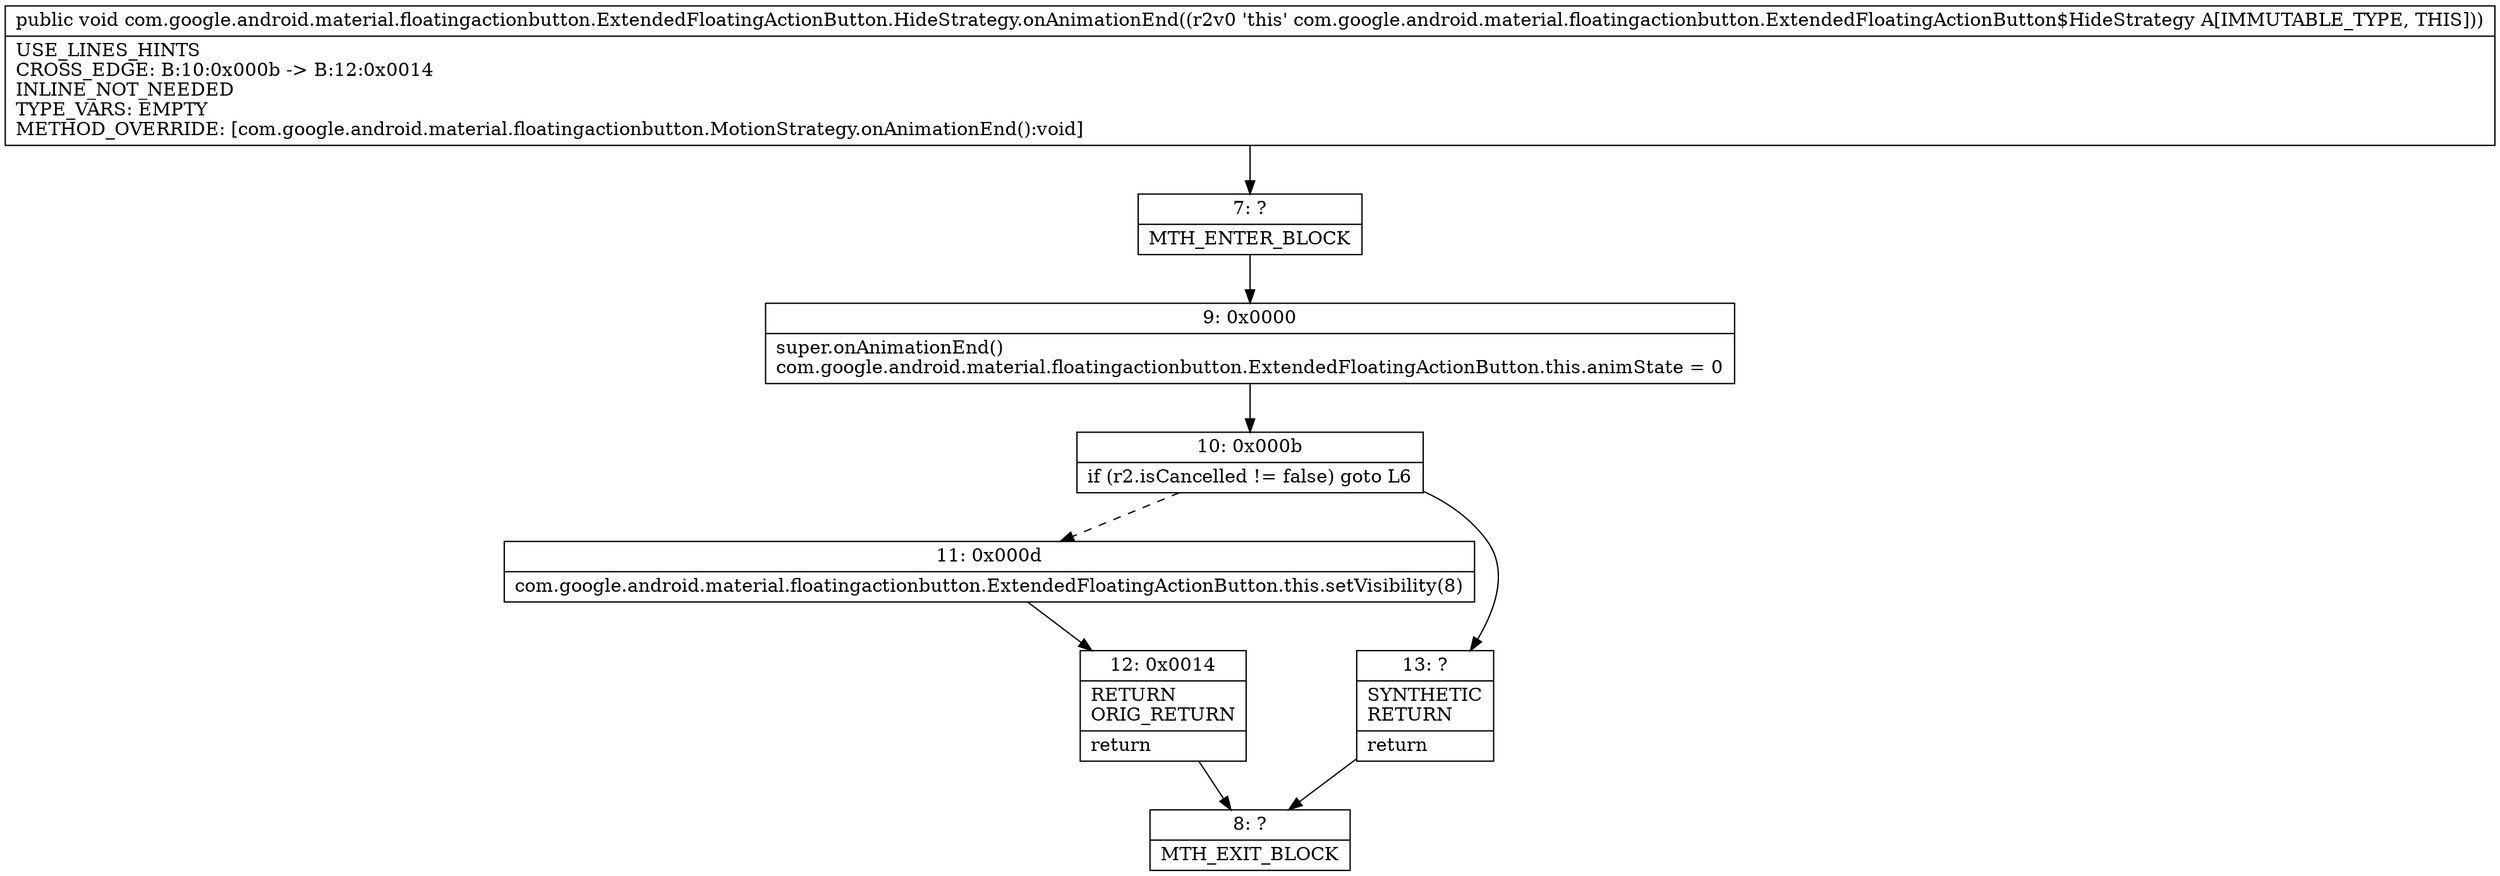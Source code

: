 digraph "CFG forcom.google.android.material.floatingactionbutton.ExtendedFloatingActionButton.HideStrategy.onAnimationEnd()V" {
Node_7 [shape=record,label="{7\:\ ?|MTH_ENTER_BLOCK\l}"];
Node_9 [shape=record,label="{9\:\ 0x0000|super.onAnimationEnd()\lcom.google.android.material.floatingactionbutton.ExtendedFloatingActionButton.this.animState = 0\l}"];
Node_10 [shape=record,label="{10\:\ 0x000b|if (r2.isCancelled != false) goto L6\l}"];
Node_11 [shape=record,label="{11\:\ 0x000d|com.google.android.material.floatingactionbutton.ExtendedFloatingActionButton.this.setVisibility(8)\l}"];
Node_12 [shape=record,label="{12\:\ 0x0014|RETURN\lORIG_RETURN\l|return\l}"];
Node_8 [shape=record,label="{8\:\ ?|MTH_EXIT_BLOCK\l}"];
Node_13 [shape=record,label="{13\:\ ?|SYNTHETIC\lRETURN\l|return\l}"];
MethodNode[shape=record,label="{public void com.google.android.material.floatingactionbutton.ExtendedFloatingActionButton.HideStrategy.onAnimationEnd((r2v0 'this' com.google.android.material.floatingactionbutton.ExtendedFloatingActionButton$HideStrategy A[IMMUTABLE_TYPE, THIS]))  | USE_LINES_HINTS\lCROSS_EDGE: B:10:0x000b \-\> B:12:0x0014\lINLINE_NOT_NEEDED\lTYPE_VARS: EMPTY\lMETHOD_OVERRIDE: [com.google.android.material.floatingactionbutton.MotionStrategy.onAnimationEnd():void]\l}"];
MethodNode -> Node_7;Node_7 -> Node_9;
Node_9 -> Node_10;
Node_10 -> Node_11[style=dashed];
Node_10 -> Node_13;
Node_11 -> Node_12;
Node_12 -> Node_8;
Node_13 -> Node_8;
}

